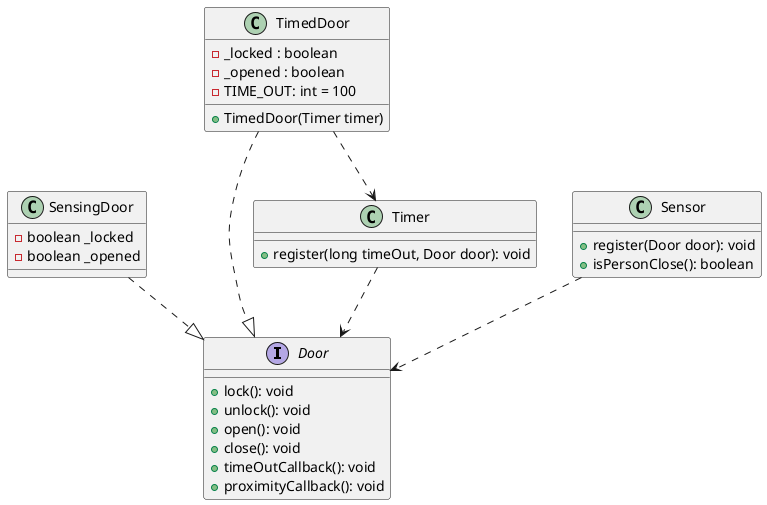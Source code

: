 
@startuml ISP

interface Door {
    + lock(): void 
    + unlock(): void 
    + open(): void 
    + close(): void 
    + timeOutCallback(): void 
    + proximityCallback(): void 
}

class SensingDoor {
    - boolean _locked
    - boolean _opened
}

class TimedDoor {
    - _locked : boolean
    - _opened : boolean
    - TIME_OUT: int = 100
    + TimedDoor(Timer timer)
}
class Timer {
    + register(long timeOut, Door door): void
}


class Sensor {
    + register(Door door): void 
    + isPersonClose(): boolean 
}


SensingDoor ..|> Door
TimedDoor ..|> Door
TimedDoor ..> Timer
Sensor ..> Door
Timer ..> Door

